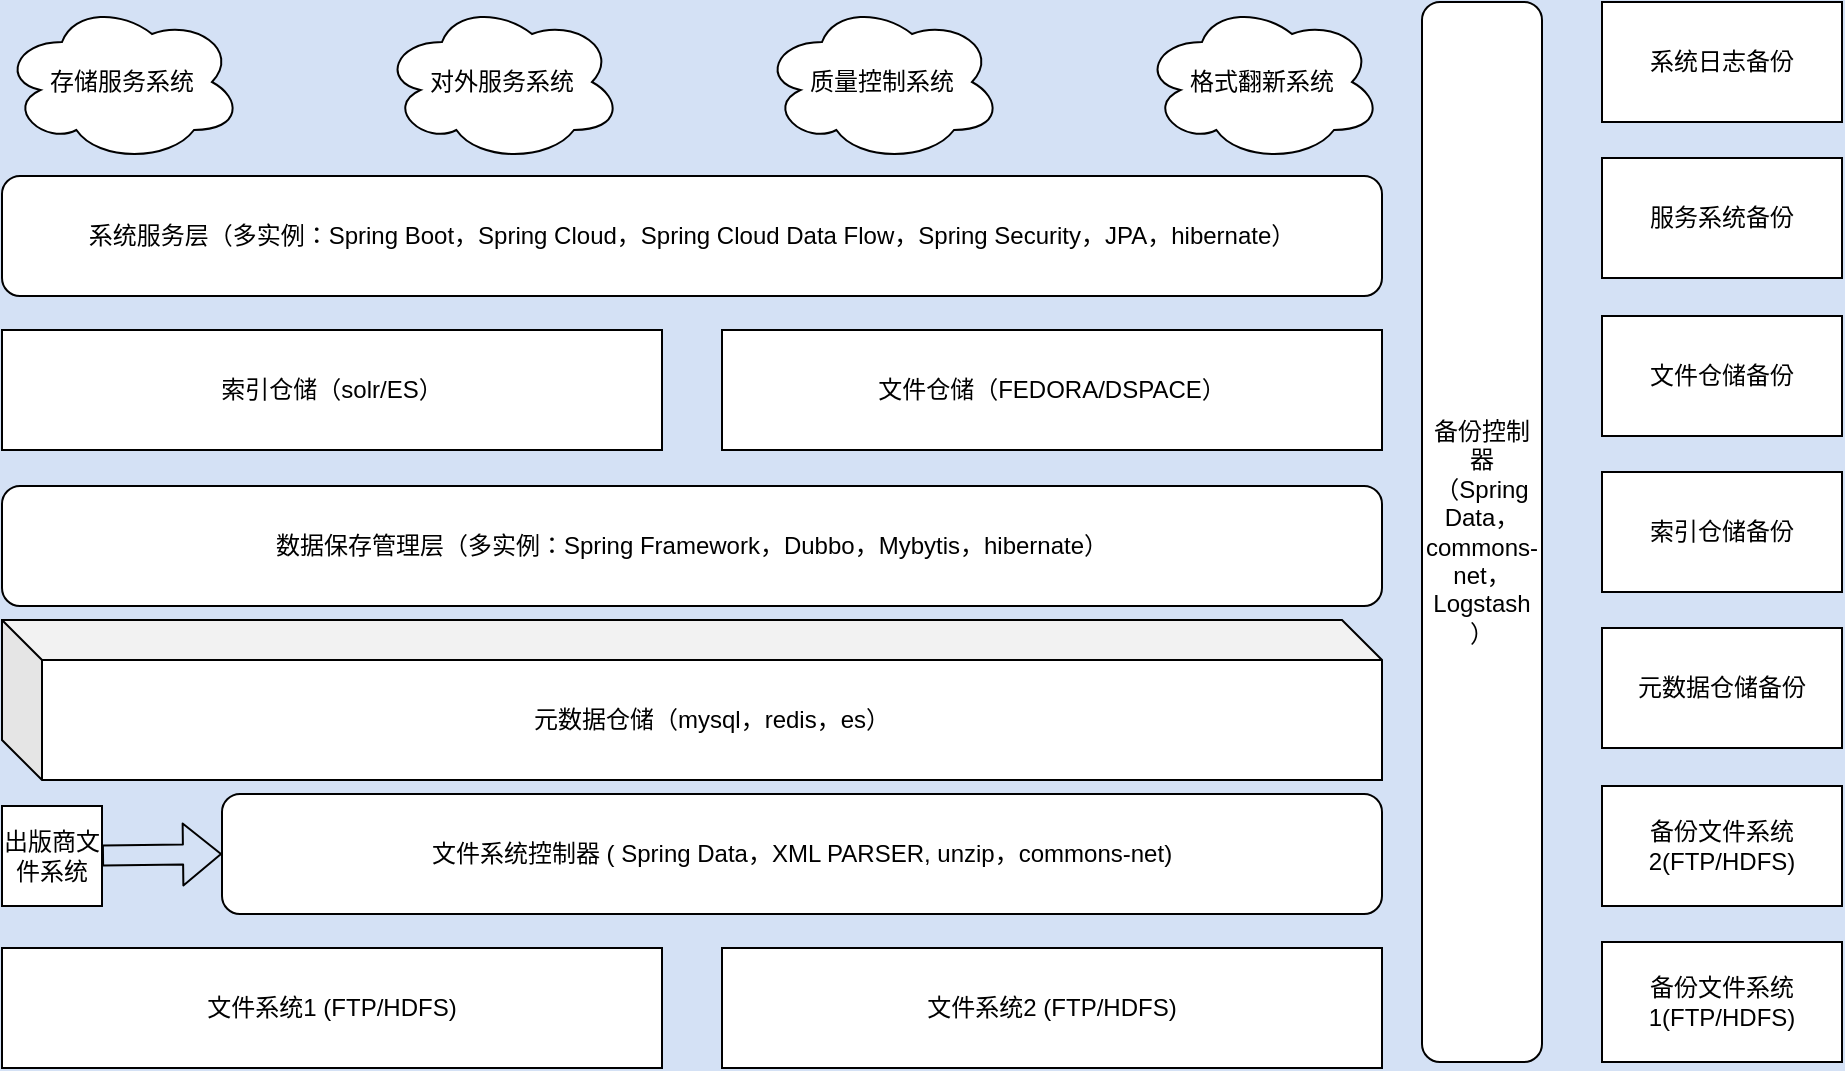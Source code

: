 <mxfile version="10.6.0" type="github"><diagram name="Page-1" id="7a6c530e-6e37-e111-ec74-82921da8cc10"><mxGraphModel dx="1080" dy="403" grid="1" gridSize="10" guides="1" tooltips="1" connect="1" arrows="1" fold="1" page="1" pageScale="1.5" pageWidth="1169" pageHeight="827" background="#D4E1F5" math="0" shadow="0"><root><mxCell id="0" style=";html=1;"/><mxCell id="1" style=";html=1;" parent="0"/><mxCell id="chhOXjVnaPrCdSi-Jgqd-2" value="出版商文件系统" style="whiteSpace=wrap;html=1;aspect=fixed;" vertex="1" parent="1"><mxGeometry x="570" y="672" width="50" height="50" as="geometry"/></mxCell><mxCell id="chhOXjVnaPrCdSi-Jgqd-5" value="文件系统1 (FTP/HDFS)" style="rounded=0;whiteSpace=wrap;html=1;" vertex="1" parent="1"><mxGeometry x="570" y="743" width="330" height="60" as="geometry"/></mxCell><mxCell id="chhOXjVnaPrCdSi-Jgqd-7" value="文件系统2 (FTP/HDFS)" style="rounded=0;whiteSpace=wrap;html=1;" vertex="1" parent="1"><mxGeometry x="930" y="743" width="330" height="60" as="geometry"/></mxCell><mxCell id="chhOXjVnaPrCdSi-Jgqd-8" value="文件系统控制器 ( Spring Data，XML PARSER, unzip，&lt;span&gt;commons-net&lt;/span&gt;)" style="rounded=1;whiteSpace=wrap;html=1;" vertex="1" parent="1"><mxGeometry x="680" y="666" width="580" height="60" as="geometry"/></mxCell><mxCell id="chhOXjVnaPrCdSi-Jgqd-10" value="" style="shape=flexArrow;endArrow=classic;html=1;entryX=0;entryY=0.5;entryDx=0;entryDy=0;" edge="1" parent="1" source="chhOXjVnaPrCdSi-Jgqd-2" target="chhOXjVnaPrCdSi-Jgqd-8"><mxGeometry width="50" height="50" relative="1" as="geometry"><mxPoint x="510" y="695" as="sourcePoint"/><mxPoint x="560" y="645" as="targetPoint"/></mxGeometry></mxCell><mxCell id="chhOXjVnaPrCdSi-Jgqd-15" value="备份控制器（Spring Data，commons-net，Logstash&lt;br&gt;）" style="rounded=1;whiteSpace=wrap;html=1;direction=south;" vertex="1" parent="1"><mxGeometry x="1280" y="270" width="60" height="530" as="geometry"/></mxCell><mxCell id="chhOXjVnaPrCdSi-Jgqd-16" value="备份文件系统1(FTP/HDFS)" style="rounded=0;whiteSpace=wrap;html=1;" vertex="1" parent="1"><mxGeometry x="1370" y="740" width="120" height="60" as="geometry"/></mxCell><mxCell id="chhOXjVnaPrCdSi-Jgqd-18" value="备份文件系统2(FTP/HDFS)" style="rounded=0;whiteSpace=wrap;html=1;" vertex="1" parent="1"><mxGeometry x="1370" y="662" width="120" height="60" as="geometry"/></mxCell><mxCell id="chhOXjVnaPrCdSi-Jgqd-23" value="元数据仓储（mysql，redis，es）" style="shape=cube;whiteSpace=wrap;html=1;boundedLbl=1;backgroundOutline=1;darkOpacity=0.05;darkOpacity2=0.1;" vertex="1" parent="1"><mxGeometry x="570" y="579" width="690" height="80" as="geometry"/></mxCell><mxCell id="chhOXjVnaPrCdSi-Jgqd-25" value="索引仓储（solr/ES）" style="rounded=0;whiteSpace=wrap;html=1;" vertex="1" parent="1"><mxGeometry x="570" y="434" width="330" height="60" as="geometry"/></mxCell><mxCell id="chhOXjVnaPrCdSi-Jgqd-26" value="文件仓储（FEDORA/DSPACE）" style="rounded=0;whiteSpace=wrap;html=1;" vertex="1" parent="1"><mxGeometry x="930" y="434" width="330" height="60" as="geometry"/></mxCell><mxCell id="chhOXjVnaPrCdSi-Jgqd-27" value="元数据仓储备份" style="rounded=0;whiteSpace=wrap;html=1;" vertex="1" parent="1"><mxGeometry x="1370" y="583" width="120" height="60" as="geometry"/></mxCell><mxCell id="chhOXjVnaPrCdSi-Jgqd-28" value="索引仓储备份" style="rounded=0;whiteSpace=wrap;html=1;" vertex="1" parent="1"><mxGeometry x="1370" y="505" width="120" height="60" as="geometry"/></mxCell><mxCell id="chhOXjVnaPrCdSi-Jgqd-29" value="文件仓储备份" style="rounded=0;whiteSpace=wrap;html=1;" vertex="1" parent="1"><mxGeometry x="1370" y="427" width="120" height="60" as="geometry"/></mxCell><mxCell id="chhOXjVnaPrCdSi-Jgqd-33" value="数据保存管理层（多实例：Spring Framework，Dubbo，Mybytis，hibernate）" style="rounded=1;whiteSpace=wrap;html=1;" vertex="1" parent="1"><mxGeometry x="570" y="512" width="690" height="60" as="geometry"/></mxCell><mxCell id="chhOXjVnaPrCdSi-Jgqd-36" value="存储服务系统" style="ellipse;shape=cloud;whiteSpace=wrap;html=1;" vertex="1" parent="1"><mxGeometry x="570" y="270" width="120" height="80" as="geometry"/></mxCell><mxCell id="chhOXjVnaPrCdSi-Jgqd-37" value="对外服务系统" style="ellipse;shape=cloud;whiteSpace=wrap;html=1;" vertex="1" parent="1"><mxGeometry x="760" y="270" width="120" height="80" as="geometry"/></mxCell><mxCell id="chhOXjVnaPrCdSi-Jgqd-38" value="质量控制系统" style="ellipse;shape=cloud;whiteSpace=wrap;html=1;" vertex="1" parent="1"><mxGeometry x="950" y="270" width="120" height="80" as="geometry"/></mxCell><mxCell id="chhOXjVnaPrCdSi-Jgqd-39" value="格式翻新系统" style="ellipse;shape=cloud;whiteSpace=wrap;html=1;" vertex="1" parent="1"><mxGeometry x="1140" y="270" width="120" height="80" as="geometry"/></mxCell><mxCell id="chhOXjVnaPrCdSi-Jgqd-40" value="服务系统备份" style="rounded=0;whiteSpace=wrap;html=1;" vertex="1" parent="1"><mxGeometry x="1370" y="348" width="120" height="60" as="geometry"/></mxCell><mxCell id="chhOXjVnaPrCdSi-Jgqd-41" value="系统日志备份" style="rounded=0;whiteSpace=wrap;html=1;" vertex="1" parent="1"><mxGeometry x="1370" y="270" width="120" height="60" as="geometry"/></mxCell><mxCell id="chhOXjVnaPrCdSi-Jgqd-48" value="系统服务层（多实例：Spring Boot，Spring Cloud，Spring Cloud Data Flow，Spring Security，JPA，hibernate）" style="rounded=1;whiteSpace=wrap;html=1;" vertex="1" parent="1"><mxGeometry x="570" y="357" width="690" height="60" as="geometry"/></mxCell></root></mxGraphModel></diagram></mxfile>